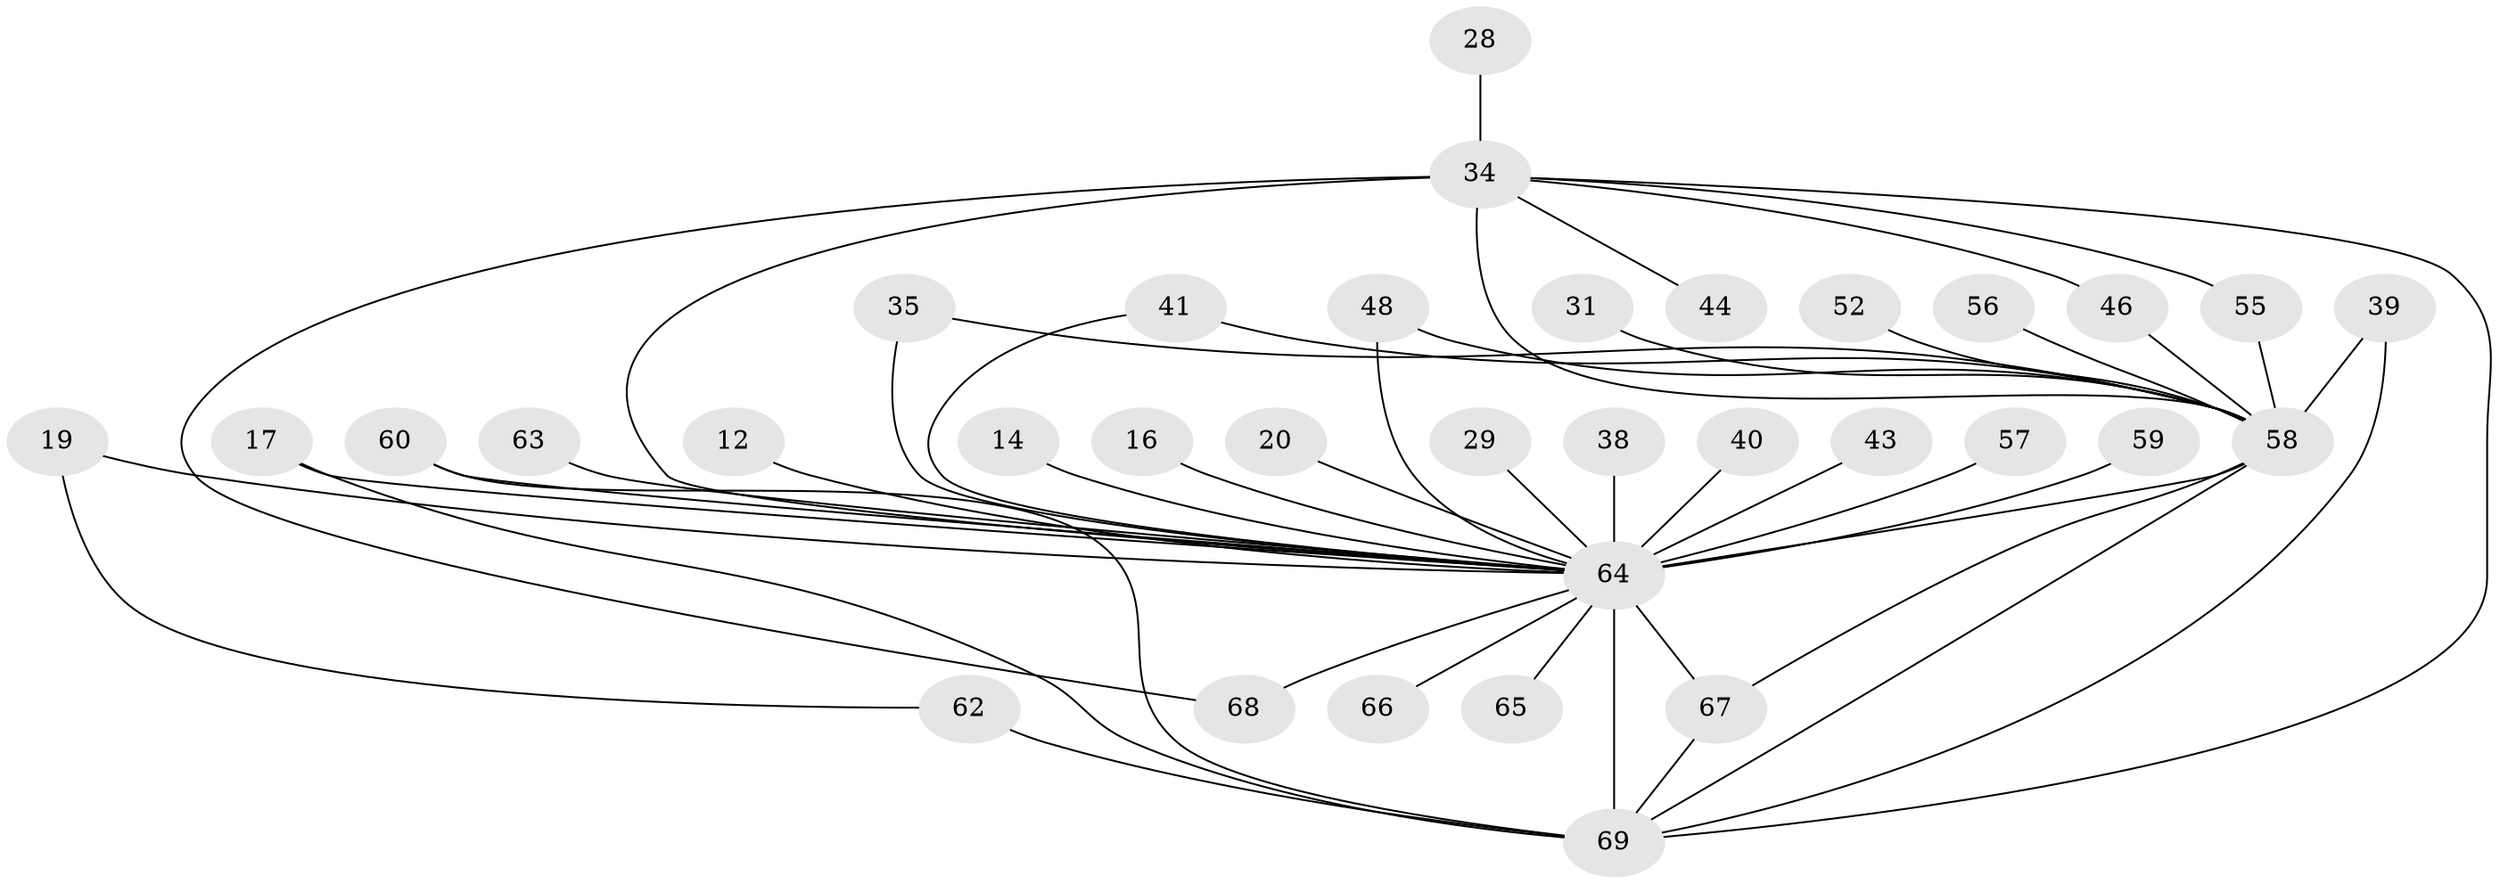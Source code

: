// original degree distribution, {13: 0.028985507246376812, 20: 0.028985507246376812, 23: 0.014492753623188406, 17: 0.028985507246376812, 16: 0.028985507246376812, 27: 0.014492753623188406, 4: 0.043478260869565216, 2: 0.6086956521739131, 5: 0.043478260869565216, 3: 0.15942028985507245}
// Generated by graph-tools (version 1.1) at 2025/43/03/09/25 04:43:23]
// undirected, 34 vertices, 48 edges
graph export_dot {
graph [start="1"]
  node [color=gray90,style=filled];
  12;
  14;
  16;
  17;
  19;
  20;
  28;
  29;
  31;
  34 [super="+24+7"];
  35;
  38;
  39;
  40;
  41;
  43;
  44;
  46;
  48 [super="+27+47+22"];
  52;
  55;
  56;
  57;
  58 [super="+37+25+23+50+30"];
  59 [super="+45"];
  60;
  62 [super="+54"];
  63;
  64 [super="+13+32+53+9"];
  65;
  66;
  67 [super="+42+61"];
  68;
  69 [super="+49+18+36"];
  12 -- 64 [weight=2];
  14 -- 64 [weight=2];
  16 -- 64 [weight=2];
  17 -- 69;
  17 -- 64;
  19 -- 62;
  19 -- 64 [weight=2];
  20 -- 64 [weight=2];
  28 -- 34 [weight=2];
  29 -- 64 [weight=2];
  31 -- 58 [weight=2];
  34 -- 68;
  34 -- 44 [weight=2];
  34 -- 46;
  34 -- 55;
  34 -- 69 [weight=4];
  34 -- 58 [weight=7];
  34 -- 64 [weight=10];
  35 -- 58;
  35 -- 64;
  38 -- 64 [weight=2];
  39 -- 69;
  39 -- 58;
  40 -- 64 [weight=2];
  41 -- 58;
  41 -- 64;
  43 -- 64 [weight=2];
  46 -- 58;
  48 -- 58;
  48 -- 64 [weight=4];
  52 -- 58 [weight=2];
  55 -- 58;
  56 -- 58;
  57 -- 64;
  58 -- 69 [weight=8];
  58 -- 64 [weight=14];
  58 -- 67;
  59 -- 64 [weight=3];
  60 -- 69;
  60 -- 64;
  62 -- 69 [weight=2];
  63 -- 64 [weight=2];
  64 -- 69 [weight=14];
  64 -- 65 [weight=2];
  64 -- 66;
  64 -- 68;
  64 -- 67 [weight=2];
  67 -- 69 [weight=2];
}
